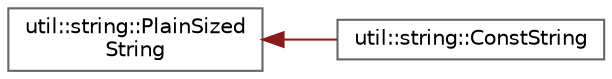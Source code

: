digraph "Graphical Class Hierarchy"
{
 // LATEX_PDF_SIZE
  bgcolor="transparent";
  edge [fontname=Helvetica,fontsize=10,labelfontname=Helvetica,labelfontsize=10];
  node [fontname=Helvetica,fontsize=10,shape=box,height=0.2,width=0.4];
  rankdir="LR";
  Node0 [id="Node000000",label="util::string::PlainSized\lString",height=0.2,width=0.4,color="grey40", fillcolor="white", style="filled",URL="$d8/d51/structutil_1_1string_1_1PlainSizedString.html",tooltip=" "];
  Node0 -> Node1 [id="edge282_Node000000_Node000001",dir="back",color="firebrick4",style="solid",tooltip=" "];
  Node1 [id="Node000001",label="util::string::ConstString",height=0.2,width=0.4,color="grey40", fillcolor="white", style="filled",URL="$d5/d27/classutil_1_1string_1_1ConstString.html",tooltip=" "];
}
